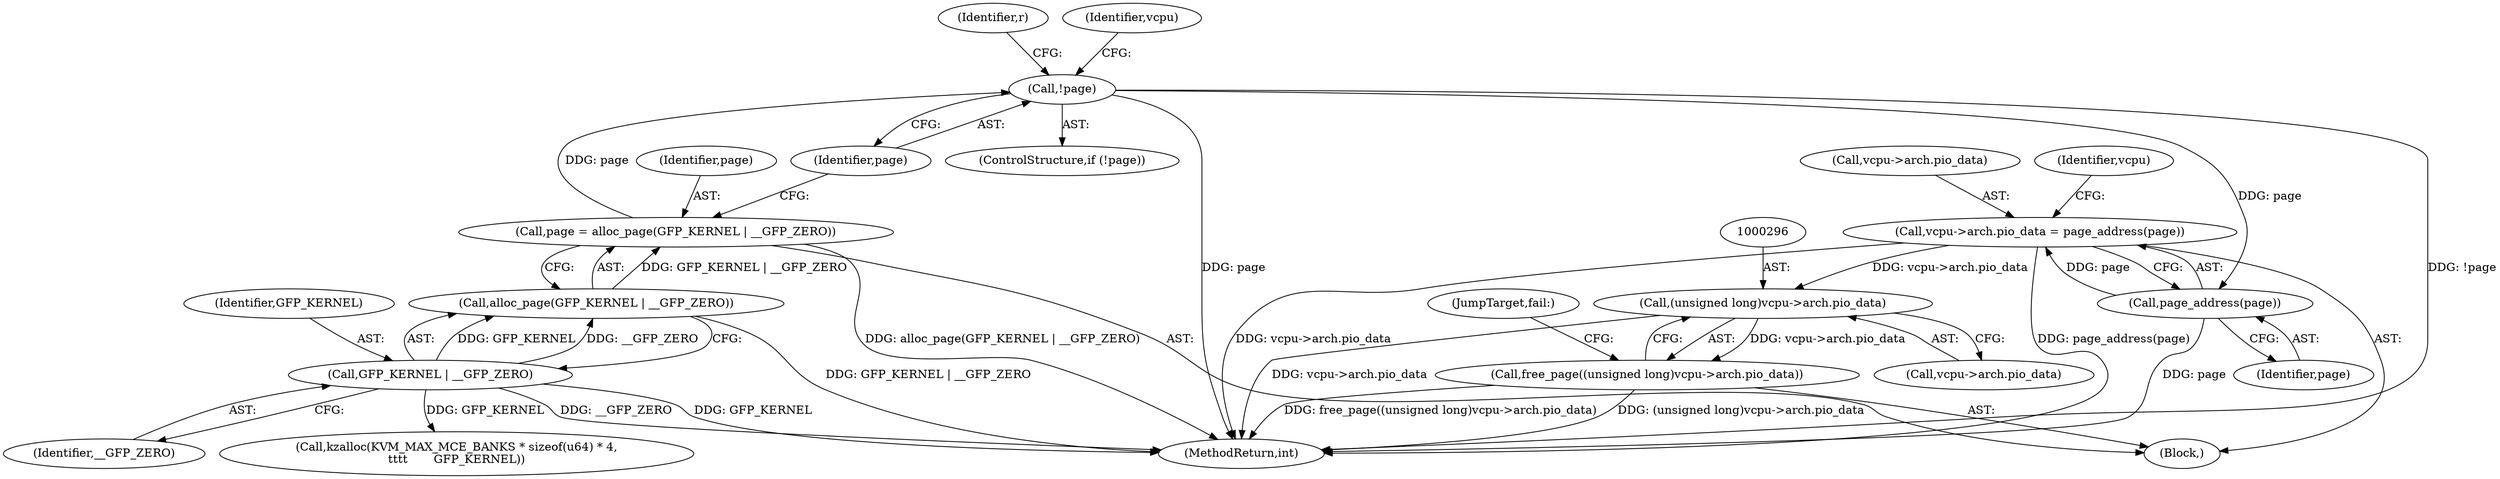 digraph "0_linux_0b79459b482e85cb7426aa7da683a9f2c97aeae1@pointer" {
"1000164" [label="(Call,vcpu->arch.pio_data = page_address(page))"];
"1000170" [label="(Call,page_address(page))"];
"1000156" [label="(Call,!page)"];
"1000149" [label="(Call,page = alloc_page(GFP_KERNEL | __GFP_ZERO))"];
"1000151" [label="(Call,alloc_page(GFP_KERNEL | __GFP_ZERO))"];
"1000152" [label="(Call,GFP_KERNEL | __GFP_ZERO)"];
"1000295" [label="(Call,(unsigned long)vcpu->arch.pio_data)"];
"1000294" [label="(Call,free_page((unsigned long)vcpu->arch.pio_data))"];
"1000157" [label="(Identifier,page)"];
"1000154" [label="(Identifier,__GFP_ZERO)"];
"1000294" [label="(Call,free_page((unsigned long)vcpu->arch.pio_data))"];
"1000153" [label="(Identifier,GFP_KERNEL)"];
"1000156" [label="(Call,!page)"];
"1000155" [label="(ControlStructure,if (!page))"];
"1000173" [label="(Identifier,vcpu)"];
"1000170" [label="(Call,page_address(page))"];
"1000150" [label="(Identifier,page)"];
"1000151" [label="(Call,alloc_page(GFP_KERNEL | __GFP_ZERO))"];
"1000164" [label="(Call,vcpu->arch.pio_data = page_address(page))"];
"1000160" [label="(Identifier,r)"];
"1000165" [label="(Call,vcpu->arch.pio_data)"];
"1000297" [label="(Call,vcpu->arch.pio_data)"];
"1000149" [label="(Call,page = alloc_page(GFP_KERNEL | __GFP_ZERO))"];
"1000305" [label="(MethodReturn,int)"];
"1000152" [label="(Call,GFP_KERNEL | __GFP_ZERO)"];
"1000207" [label="(Call,kzalloc(KVM_MAX_MCE_BANKS * sizeof(u64) * 4,\n\t\t\t\t       GFP_KERNEL))"];
"1000102" [label="(Block,)"];
"1000167" [label="(Identifier,vcpu)"];
"1000295" [label="(Call,(unsigned long)vcpu->arch.pio_data)"];
"1000171" [label="(Identifier,page)"];
"1000302" [label="(JumpTarget,fail:)"];
"1000164" -> "1000102"  [label="AST: "];
"1000164" -> "1000170"  [label="CFG: "];
"1000165" -> "1000164"  [label="AST: "];
"1000170" -> "1000164"  [label="AST: "];
"1000173" -> "1000164"  [label="CFG: "];
"1000164" -> "1000305"  [label="DDG: page_address(page)"];
"1000164" -> "1000305"  [label="DDG: vcpu->arch.pio_data"];
"1000170" -> "1000164"  [label="DDG: page"];
"1000164" -> "1000295"  [label="DDG: vcpu->arch.pio_data"];
"1000170" -> "1000171"  [label="CFG: "];
"1000171" -> "1000170"  [label="AST: "];
"1000170" -> "1000305"  [label="DDG: page"];
"1000156" -> "1000170"  [label="DDG: page"];
"1000156" -> "1000155"  [label="AST: "];
"1000156" -> "1000157"  [label="CFG: "];
"1000157" -> "1000156"  [label="AST: "];
"1000160" -> "1000156"  [label="CFG: "];
"1000167" -> "1000156"  [label="CFG: "];
"1000156" -> "1000305"  [label="DDG: page"];
"1000156" -> "1000305"  [label="DDG: !page"];
"1000149" -> "1000156"  [label="DDG: page"];
"1000149" -> "1000102"  [label="AST: "];
"1000149" -> "1000151"  [label="CFG: "];
"1000150" -> "1000149"  [label="AST: "];
"1000151" -> "1000149"  [label="AST: "];
"1000157" -> "1000149"  [label="CFG: "];
"1000149" -> "1000305"  [label="DDG: alloc_page(GFP_KERNEL | __GFP_ZERO)"];
"1000151" -> "1000149"  [label="DDG: GFP_KERNEL | __GFP_ZERO"];
"1000151" -> "1000152"  [label="CFG: "];
"1000152" -> "1000151"  [label="AST: "];
"1000151" -> "1000305"  [label="DDG: GFP_KERNEL | __GFP_ZERO"];
"1000152" -> "1000151"  [label="DDG: GFP_KERNEL"];
"1000152" -> "1000151"  [label="DDG: __GFP_ZERO"];
"1000152" -> "1000154"  [label="CFG: "];
"1000153" -> "1000152"  [label="AST: "];
"1000154" -> "1000152"  [label="AST: "];
"1000152" -> "1000305"  [label="DDG: GFP_KERNEL"];
"1000152" -> "1000305"  [label="DDG: __GFP_ZERO"];
"1000152" -> "1000207"  [label="DDG: GFP_KERNEL"];
"1000295" -> "1000294"  [label="AST: "];
"1000295" -> "1000297"  [label="CFG: "];
"1000296" -> "1000295"  [label="AST: "];
"1000297" -> "1000295"  [label="AST: "];
"1000294" -> "1000295"  [label="CFG: "];
"1000295" -> "1000305"  [label="DDG: vcpu->arch.pio_data"];
"1000295" -> "1000294"  [label="DDG: vcpu->arch.pio_data"];
"1000294" -> "1000102"  [label="AST: "];
"1000302" -> "1000294"  [label="CFG: "];
"1000294" -> "1000305"  [label="DDG: free_page((unsigned long)vcpu->arch.pio_data)"];
"1000294" -> "1000305"  [label="DDG: (unsigned long)vcpu->arch.pio_data"];
}
